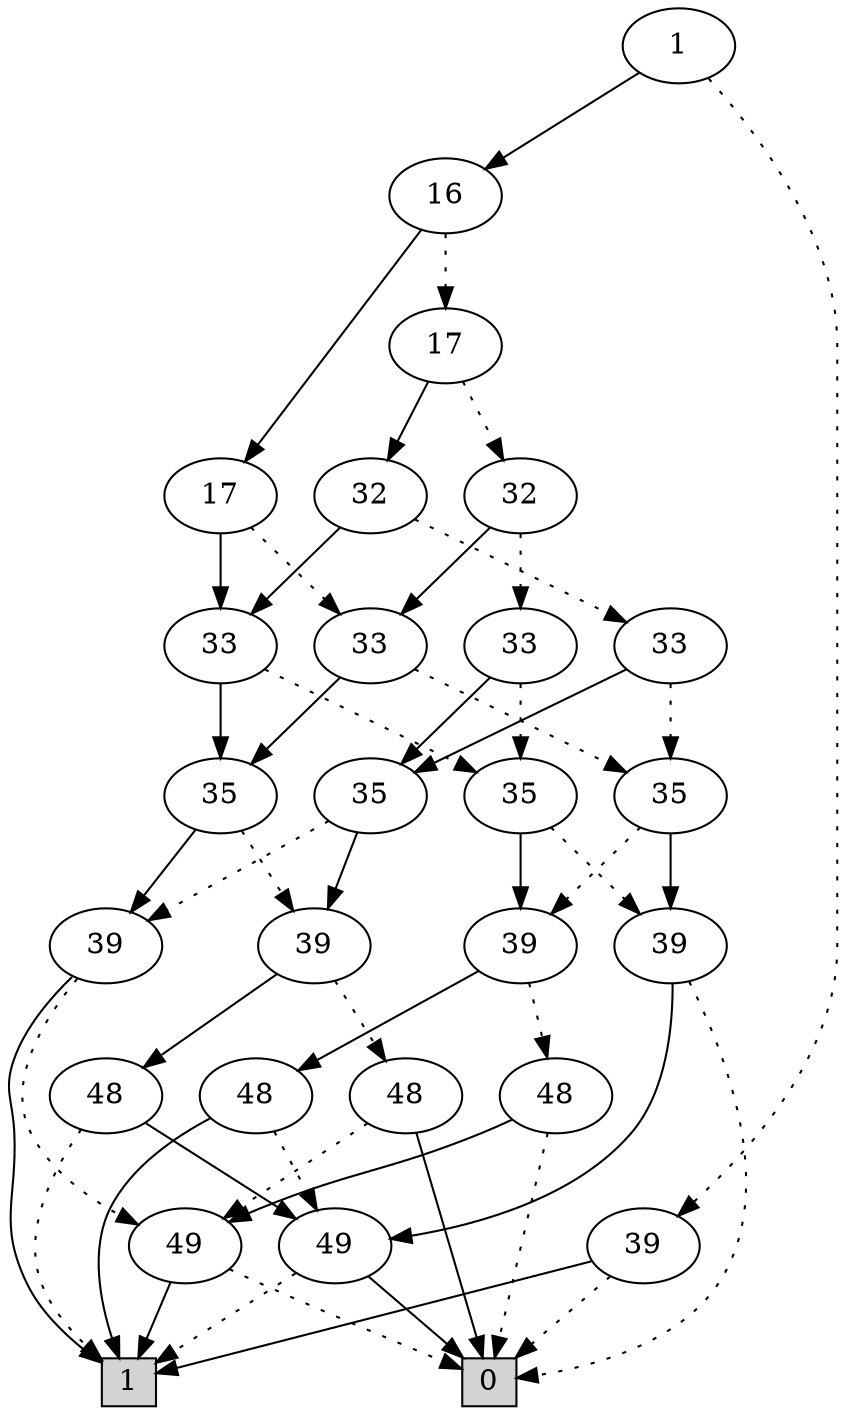 digraph G {
0 [shape=box, label="0", style=filled, shape=box, height=0.3, width=0.3];
1 [shape=box, label="1", style=filled, shape=box, height=0.3, width=0.3];
171048 [label="1"];
171048 -> 80 [style=dotted];
171048 -> 171047 [style=filled];
80 [label="39"];
80 -> 0 [style=dotted];
80 -> 1 [style=filled];
171047 [label="16"];
171047 -> 171045 [style=dotted];
171047 -> 171046 [style=filled];
171045 [label="17"];
171045 -> 171041 [style=dotted];
171045 -> 171044 [style=filled];
171041 [label="32"];
171041 -> 171037 [style=dotted];
171041 -> 171040 [style=filled];
171037 [label="33"];
171037 -> 171033 [style=dotted];
171037 -> 171036 [style=filled];
171033 [label="35"];
171033 -> 42804 [style=dotted];
171033 -> 42885 [style=filled];
42804 [label="39"];
42804 -> 0 [style=dotted];
42804 -> 101 [style=filled];
101 [label="49"];
101 -> 1 [style=dotted];
101 -> 0 [style=filled];
42885 [label="39"];
42885 -> 4598 [style=dotted];
42885 -> 4612 [style=filled];
4598 [label="48"];
4598 -> 0 [style=dotted];
4598 -> 100 [style=filled];
100 [label="49"];
100 -> 0 [style=dotted];
100 -> 1 [style=filled];
4612 [label="48"];
4612 -> 101 [style=dotted];
4612 -> 1 [style=filled];
171036 [label="35"];
171036 -> 171034 [style=dotted];
171036 -> 171035 [style=filled];
171034 [label="39"];
171034 -> 100 [style=dotted];
171034 -> 1 [style=filled];
171035 [label="39"];
171035 -> 4606 [style=dotted];
171035 -> 4600 [style=filled];
4606 [label="48"];
4606 -> 100 [style=dotted];
4606 -> 0 [style=filled];
4600 [label="48"];
4600 -> 1 [style=dotted];
4600 -> 101 [style=filled];
171040 [label="33"];
171040 -> 171038 [style=dotted];
171040 -> 171039 [style=filled];
171038 [label="35"];
171038 -> 42885 [style=dotted];
171038 -> 42804 [style=filled];
171039 [label="35"];
171039 -> 171035 [style=dotted];
171039 -> 171034 [style=filled];
171044 [label="32"];
171044 -> 171042 [style=dotted];
171044 -> 171043 [style=filled];
171042 [label="33"];
171042 -> 171038 [style=dotted];
171042 -> 171036 [style=filled];
171043 [label="33"];
171043 -> 171033 [style=dotted];
171043 -> 171039 [style=filled];
171046 [label="17"];
171046 -> 171040 [style=dotted];
171046 -> 171043 [style=filled];
}
